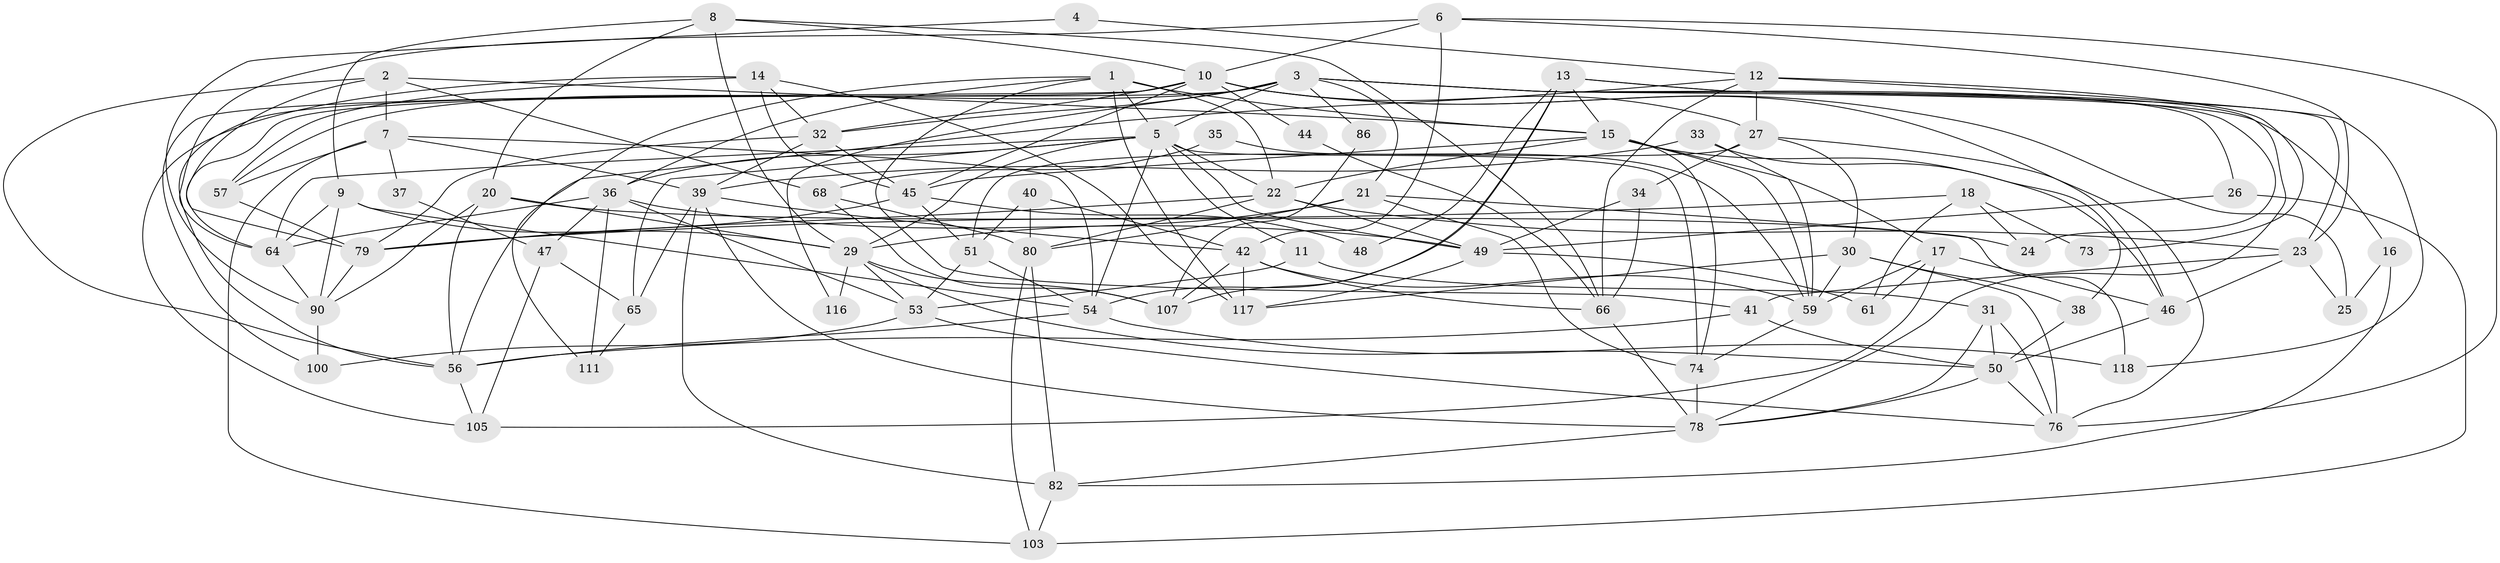 // original degree distribution, {5: 0.23728813559322035, 2: 0.13559322033898305, 7: 0.03389830508474576, 4: 0.2711864406779661, 3: 0.23728813559322035, 6: 0.0847457627118644}
// Generated by graph-tools (version 1.1) at 2025/11/02/27/25 16:11:21]
// undirected, 75 vertices, 189 edges
graph export_dot {
graph [start="1"]
  node [color=gray90,style=filled];
  1 [super="+98"];
  2 [super="+99"];
  3 [super="+28"];
  4;
  5 [super="+77"];
  6 [super="+115"];
  7 [super="+19"];
  8 [super="+109"];
  9 [super="+81"];
  10 [super="+62"];
  11;
  12 [super="+58"];
  13 [super="+70"];
  14 [super="+84"];
  15 [super="+60"];
  16 [super="+55"];
  17 [super="+83"];
  18;
  20;
  21;
  22 [super="+88"];
  23 [super="+75"];
  24;
  25;
  26;
  27 [super="+71"];
  29 [super="+112"];
  30 [super="+52"];
  31;
  32 [super="+102"];
  33;
  34;
  35;
  36 [super="+104"];
  37;
  38;
  39 [super="+91"];
  40;
  41 [super="+43"];
  42 [super="+113"];
  44;
  45 [super="+63"];
  46 [super="+69"];
  47;
  48;
  49 [super="+114"];
  50 [super="+89"];
  51 [super="+96"];
  53 [super="+97"];
  54 [super="+95"];
  56 [super="+72"];
  57 [super="+67"];
  59 [super="+108"];
  61;
  64 [super="+94"];
  65;
  66 [super="+92"];
  68;
  73;
  74;
  76 [super="+85"];
  78 [super="+106"];
  79 [super="+87"];
  80 [super="+110"];
  82 [super="+93"];
  86;
  90 [super="+101"];
  100;
  103;
  105;
  107;
  111;
  116;
  117;
  118;
  1 -- 117;
  1 -- 15;
  1 -- 36;
  1 -- 111;
  1 -- 22;
  1 -- 41;
  1 -- 5;
  2 -- 68;
  2 -- 7;
  2 -- 56;
  2 -- 79;
  2 -- 15;
  3 -- 26;
  3 -- 16;
  3 -- 21;
  3 -- 24;
  3 -- 86;
  3 -- 116;
  3 -- 32;
  3 -- 64;
  3 -- 5;
  3 -- 57;
  4 -- 90;
  4 -- 12;
  5 -- 49;
  5 -- 74;
  5 -- 22;
  5 -- 36;
  5 -- 65;
  5 -- 54;
  5 -- 11;
  5 -- 64;
  5 -- 29;
  6 -- 76;
  6 -- 64;
  6 -- 23;
  6 -- 42;
  6 -- 10;
  7 -- 103 [weight=2];
  7 -- 37;
  7 -- 39;
  7 -- 54;
  7 -- 57;
  8 -- 20;
  8 -- 29;
  8 -- 10;
  8 -- 66;
  8 -- 9;
  9 -- 29;
  9 -- 54;
  9 -- 90;
  9 -- 64;
  10 -- 25;
  10 -- 44;
  10 -- 100;
  10 -- 27;
  10 -- 32;
  10 -- 56;
  10 -- 45;
  10 -- 46;
  11 -- 31;
  11 -- 53;
  12 -- 73;
  12 -- 118;
  12 -- 56;
  12 -- 27 [weight=2];
  12 -- 66;
  13 -- 107;
  13 -- 78;
  13 -- 48;
  13 -- 54 [weight=2];
  13 -- 15;
  13 -- 23;
  14 -- 105;
  14 -- 117;
  14 -- 32;
  14 -- 57;
  14 -- 45;
  15 -- 45;
  15 -- 22;
  15 -- 74;
  15 -- 59;
  15 -- 17;
  15 -- 46;
  16 -- 25;
  16 -- 82;
  17 -- 105;
  17 -- 59;
  17 -- 61;
  17 -- 46;
  18 -- 24;
  18 -- 61;
  18 -- 73;
  18 -- 79;
  20 -- 24;
  20 -- 56;
  20 -- 90;
  20 -- 29;
  21 -- 74;
  21 -- 29;
  21 -- 80;
  21 -- 118;
  22 -- 49;
  22 -- 79;
  22 -- 23;
  22 -- 80;
  23 -- 25;
  23 -- 46;
  23 -- 41;
  26 -- 49;
  26 -- 103;
  27 -- 76;
  27 -- 34;
  27 -- 51;
  27 -- 30;
  29 -- 50;
  29 -- 116;
  29 -- 107;
  29 -- 53;
  30 -- 76;
  30 -- 117;
  30 -- 38;
  30 -- 59;
  31 -- 78;
  31 -- 50;
  31 -- 76;
  32 -- 39;
  32 -- 79;
  32 -- 45;
  33 -- 38;
  33 -- 59;
  33 -- 39;
  34 -- 66;
  34 -- 49;
  35 -- 59;
  35 -- 68;
  36 -- 111;
  36 -- 47;
  36 -- 53;
  36 -- 64;
  36 -- 49;
  37 -- 47;
  38 -- 50;
  39 -- 65;
  39 -- 82;
  39 -- 78;
  39 -- 42;
  40 -- 42;
  40 -- 51;
  40 -- 80;
  41 -- 56;
  41 -- 50;
  42 -- 117;
  42 -- 66;
  42 -- 107;
  42 -- 59;
  44 -- 66;
  45 -- 79;
  45 -- 48;
  45 -- 51;
  46 -- 50;
  47 -- 65;
  47 -- 105;
  49 -- 117;
  49 -- 61;
  50 -- 76;
  50 -- 78;
  51 -- 53;
  51 -- 54;
  53 -- 100;
  53 -- 76;
  54 -- 56;
  54 -- 118;
  56 -- 105;
  57 -- 79;
  59 -- 74;
  64 -- 90;
  65 -- 111;
  66 -- 78;
  68 -- 80;
  68 -- 107;
  74 -- 78;
  78 -- 82;
  79 -- 90;
  80 -- 103;
  80 -- 82;
  82 -- 103 [weight=2];
  86 -- 107;
  90 -- 100;
}
